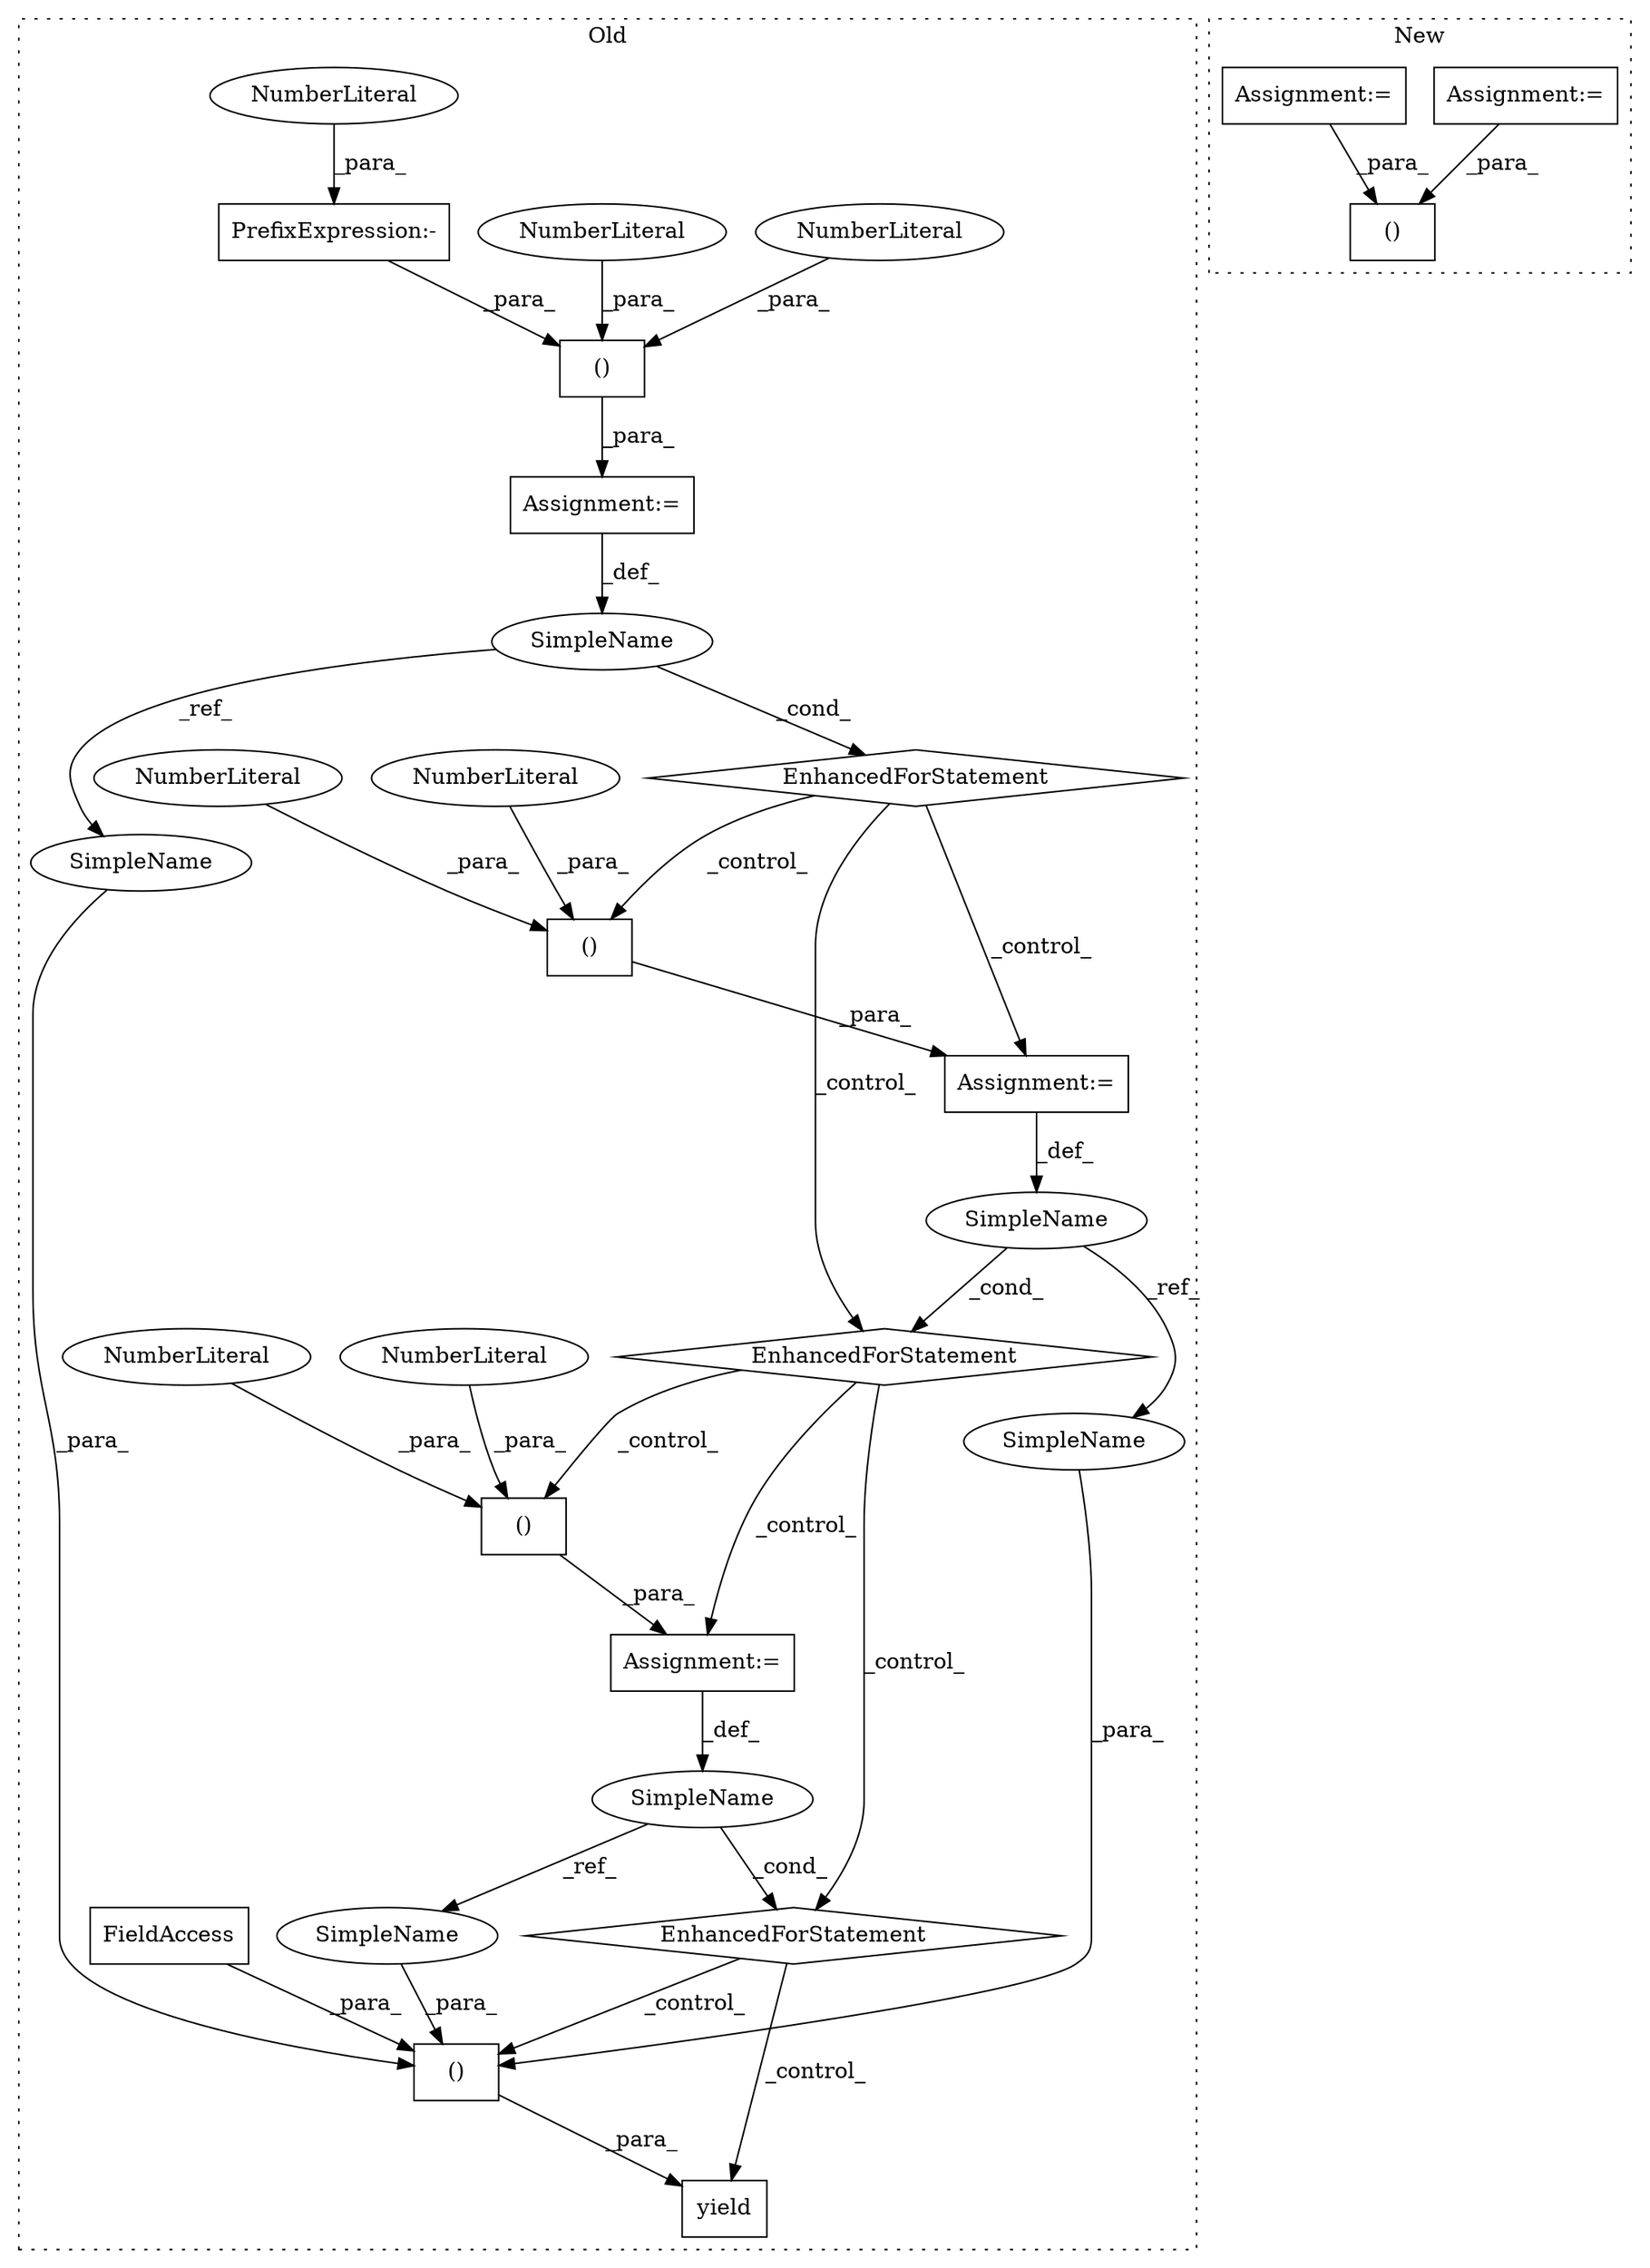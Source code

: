 digraph G {
subgraph cluster0 {
1 [label="yield" a="112" s="3181" l="20" shape="box"];
3 [label="()" a="106" s="3201" l="97" shape="box"];
6 [label="FieldAccess" a="22" s="3201" l="20" shape="box"];
7 [label="EnhancedForStatement" a="70" s="2936,3045" l="61,3" shape="diamond"];
8 [label="SimpleName" a="42" s="3001" l="2" shape="ellipse"];
9 [label="Assignment:=" a="7" s="2936,3045" l="61,3" shape="box"];
10 [label="EnhancedForStatement" a="70" s="3060,3164" l="65,3" shape="diamond"];
11 [label="SimpleName" a="42" s="3129" l="6" shape="ellipse"];
12 [label="Assignment:=" a="7" s="3060,3164" l="65,3" shape="box"];
13 [label="()" a="106" s="3015" l="30" shape="box"];
14 [label="NumberLiteral" a="34" s="3030" l="1" shape="ellipse"];
15 [label="()" a="106" s="3149" l="15" shape="box"];
16 [label="NumberLiteral" a="34" s="3149" l="1" shape="ellipse"];
17 [label="()" a="106" s="2893" l="30" shape="box"];
18 [label="NumberLiteral" a="34" s="2908" l="1" shape="ellipse"];
19 [label="NumberLiteral" a="34" s="2922" l="1" shape="ellipse"];
20 [label="NumberLiteral" a="34" s="3163" l="1" shape="ellipse"];
21 [label="EnhancedForStatement" a="70" s="2820,2923" l="57,3" shape="diamond"];
22 [label="Assignment:=" a="7" s="2820,2923" l="57,3" shape="box"];
23 [label="NumberLiteral" a="34" s="3044" l="1" shape="ellipse"];
24 [label="SimpleName" a="42" s="2881" l="2" shape="ellipse"];
25 [label="PrefixExpression:-" a="38" s="2893" l="1" shape="box"];
26 [label="NumberLiteral" a="34" s="2894" l="1" shape="ellipse"];
27 [label="SimpleName" a="42" s="3248" l="2" shape="ellipse"];
28 [label="SimpleName" a="42" s="3278" l="6" shape="ellipse"];
29 [label="SimpleName" a="42" s="3263" l="2" shape="ellipse"];
label = "Old";
style="dotted";
}
subgraph cluster1 {
2 [label="()" a="106" s="1561" l="15" shape="box"];
4 [label="Assignment:=" a="7" s="1475" l="1" shape="box"];
5 [label="Assignment:=" a="7" s="1429" l="1" shape="box"];
label = "New";
style="dotted";
}
3 -> 1 [label="_para_"];
4 -> 2 [label="_para_"];
5 -> 2 [label="_para_"];
6 -> 3 [label="_para_"];
7 -> 12 [label="_control_"];
7 -> 10 [label="_control_"];
7 -> 15 [label="_control_"];
8 -> 7 [label="_cond_"];
8 -> 29 [label="_ref_"];
9 -> 8 [label="_def_"];
10 -> 3 [label="_control_"];
10 -> 1 [label="_control_"];
11 -> 28 [label="_ref_"];
11 -> 10 [label="_cond_"];
12 -> 11 [label="_def_"];
13 -> 9 [label="_para_"];
14 -> 13 [label="_para_"];
15 -> 12 [label="_para_"];
16 -> 15 [label="_para_"];
17 -> 22 [label="_para_"];
18 -> 17 [label="_para_"];
19 -> 17 [label="_para_"];
20 -> 15 [label="_para_"];
21 -> 7 [label="_control_"];
21 -> 9 [label="_control_"];
21 -> 13 [label="_control_"];
22 -> 24 [label="_def_"];
23 -> 13 [label="_para_"];
24 -> 21 [label="_cond_"];
24 -> 27 [label="_ref_"];
25 -> 17 [label="_para_"];
26 -> 25 [label="_para_"];
27 -> 3 [label="_para_"];
28 -> 3 [label="_para_"];
29 -> 3 [label="_para_"];
}